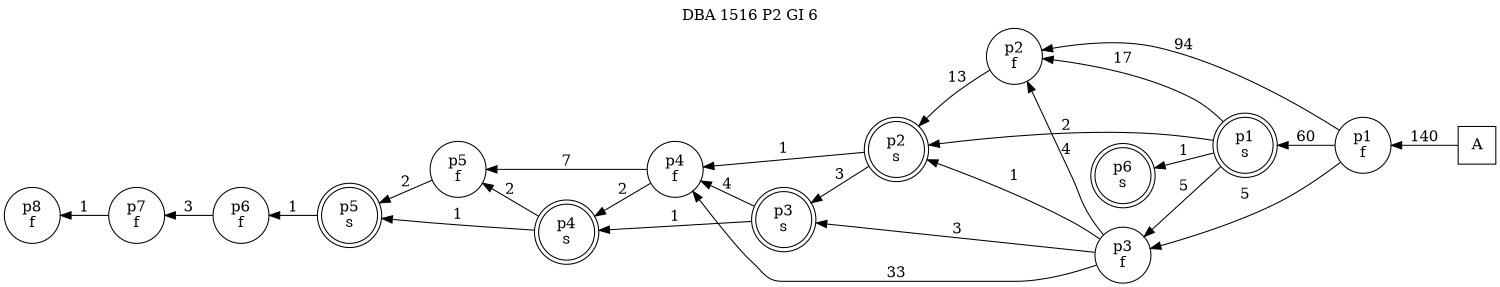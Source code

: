 digraph DBA_1516_P2_GI_6_GOOD {
labelloc="tl"
label= " DBA 1516 P2 GI 6 "
rankdir="RL";
graph [ size=" 10 , 10 !"]

"A" [shape="square" label="A"]
"p1_f" [shape="circle" label="p1
f"]
"p2_f" [shape="circle" label="p2
f"]
"p1_s" [shape="doublecircle" label="p1
s"]
"p3_f" [shape="circle" label="p3
f"]
"p4_f" [shape="circle" label="p4
f"]
"p5_f" [shape="circle" label="p5
f"]
"p2_s" [shape="doublecircle" label="p2
s"]
"p3_s" [shape="doublecircle" label="p3
s"]
"p4_s" [shape="doublecircle" label="p4
s"]
"p5_s" [shape="doublecircle" label="p5
s"]
"p6_f" [shape="circle" label="p6
f"]
"p7_f" [shape="circle" label="p7
f"]
"p8_f" [shape="circle" label="p8
f"]
"p6_s" [shape="doublecircle" label="p6
s"]
"A" -> "p1_f" [ label=140]
"p1_f" -> "p2_f" [ label=94]
"p1_f" -> "p1_s" [ label=60]
"p1_f" -> "p3_f" [ label=5]
"p2_f" -> "p2_s" [ label=13]
"p1_s" -> "p2_f" [ label=17]
"p1_s" -> "p3_f" [ label=5]
"p1_s" -> "p2_s" [ label=2]
"p1_s" -> "p6_s" [ label=1]
"p3_f" -> "p2_f" [ label=4]
"p3_f" -> "p4_f" [ label=33]
"p3_f" -> "p2_s" [ label=1]
"p3_f" -> "p3_s" [ label=3]
"p4_f" -> "p5_f" [ label=7]
"p4_f" -> "p4_s" [ label=2]
"p5_f" -> "p5_s" [ label=2]
"p2_s" -> "p4_f" [ label=1]
"p2_s" -> "p3_s" [ label=3]
"p3_s" -> "p4_f" [ label=4]
"p3_s" -> "p4_s" [ label=1]
"p4_s" -> "p5_f" [ label=2]
"p4_s" -> "p5_s" [ label=1]
"p5_s" -> "p6_f" [ label=1]
"p6_f" -> "p7_f" [ label=3]
"p7_f" -> "p8_f" [ label=1]
}
